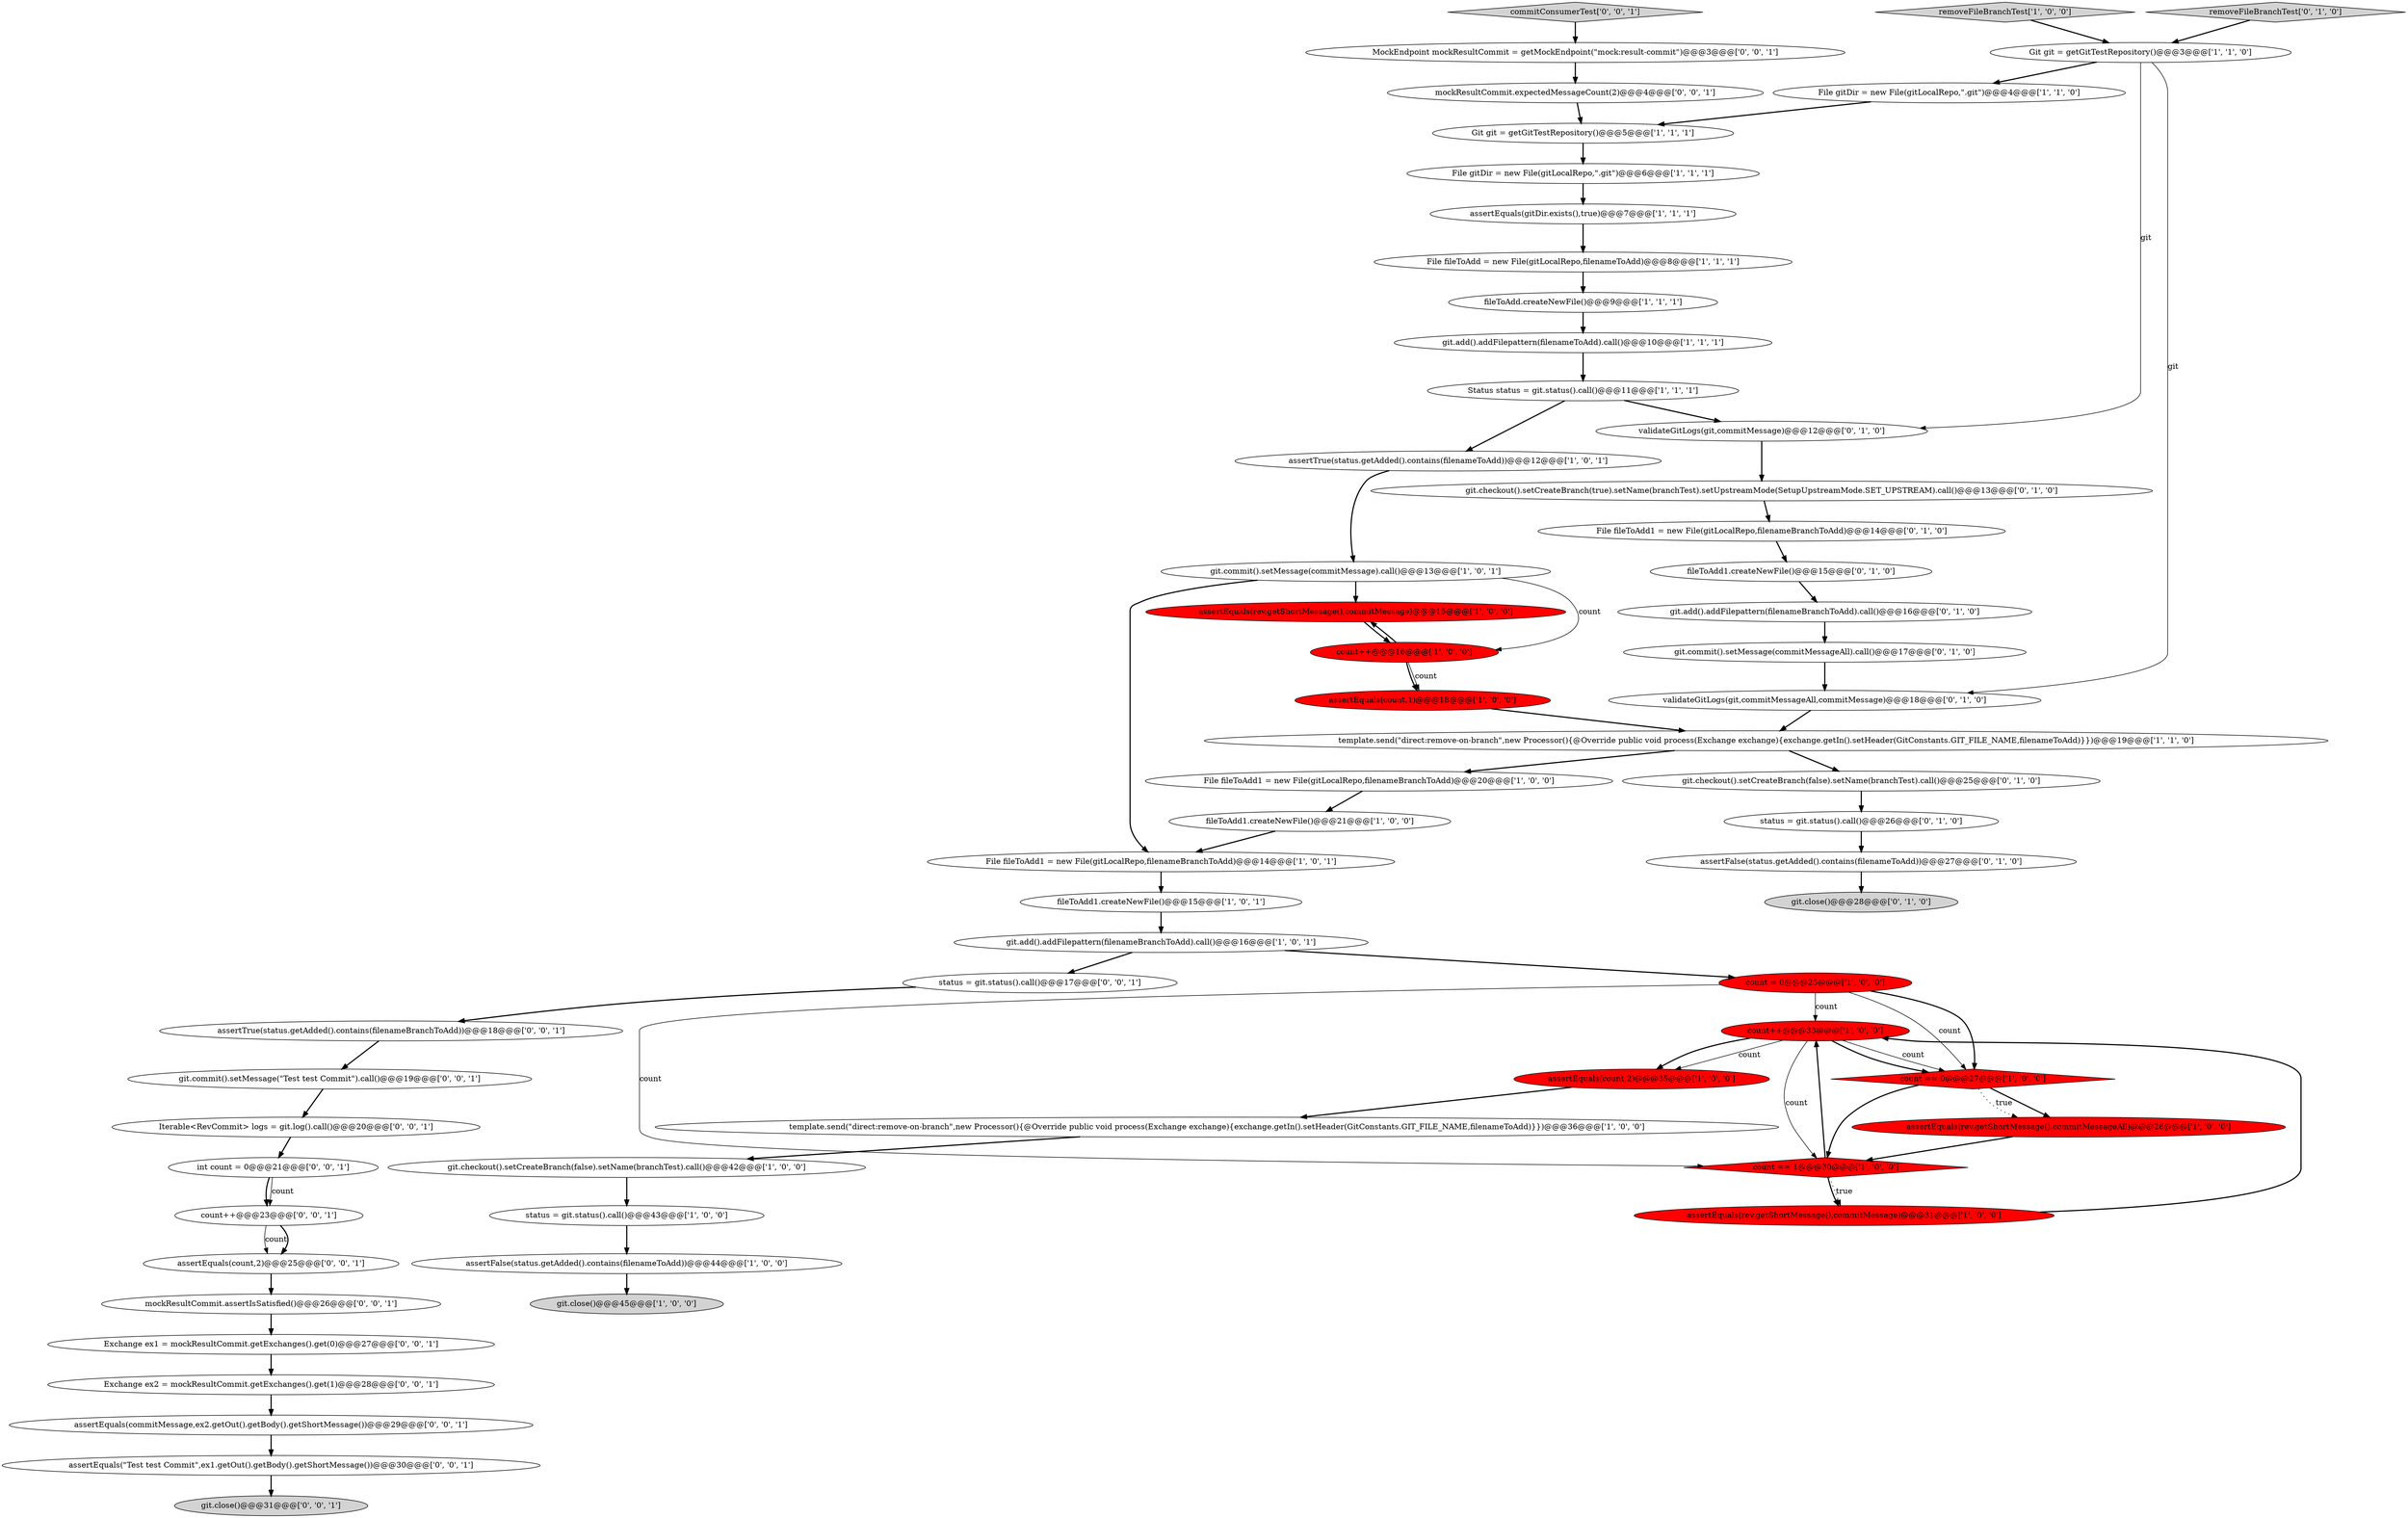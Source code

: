 digraph {
0 [style = filled, label = "fileToAdd1.createNewFile()@@@21@@@['1', '0', '0']", fillcolor = white, shape = ellipse image = "AAA0AAABBB1BBB"];
7 [style = filled, label = "git.add().addFilepattern(filenameBranchToAdd).call()@@@16@@@['1', '0', '1']", fillcolor = white, shape = ellipse image = "AAA0AAABBB1BBB"];
52 [style = filled, label = "mockResultCommit.assertIsSatisfied()@@@26@@@['0', '0', '1']", fillcolor = white, shape = ellipse image = "AAA0AAABBB3BBB"];
22 [style = filled, label = "assertEquals(rev.getShortMessage(),commitMessage)@@@15@@@['1', '0', '0']", fillcolor = red, shape = ellipse image = "AAA1AAABBB1BBB"];
34 [style = filled, label = "assertFalse(status.getAdded().contains(filenameToAdd))@@@27@@@['0', '1', '0']", fillcolor = white, shape = ellipse image = "AAA0AAABBB2BBB"];
37 [style = filled, label = "git.add().addFilepattern(filenameBranchToAdd).call()@@@16@@@['0', '1', '0']", fillcolor = white, shape = ellipse image = "AAA0AAABBB2BBB"];
60 [style = filled, label = "Exchange ex1 = mockResultCommit.getExchanges().get(0)@@@27@@@['0', '0', '1']", fillcolor = white, shape = ellipse image = "AAA0AAABBB3BBB"];
33 [style = filled, label = "git.close()@@@28@@@['0', '1', '0']", fillcolor = lightgray, shape = ellipse image = "AAA0AAABBB2BBB"];
56 [style = filled, label = "int count = 0@@@21@@@['0', '0', '1']", fillcolor = white, shape = ellipse image = "AAA0AAABBB3BBB"];
40 [style = filled, label = "removeFileBranchTest['0', '1', '0']", fillcolor = lightgray, shape = diamond image = "AAA0AAABBB2BBB"];
9 [style = filled, label = "assertTrue(status.getAdded().contains(filenameToAdd))@@@12@@@['1', '0', '1']", fillcolor = white, shape = ellipse image = "AAA0AAABBB1BBB"];
36 [style = filled, label = "validateGitLogs(git,commitMessage)@@@12@@@['0', '1', '0']", fillcolor = white, shape = ellipse image = "AAA0AAABBB2BBB"];
19 [style = filled, label = "Status status = git.status().call()@@@11@@@['1', '1', '1']", fillcolor = white, shape = ellipse image = "AAA0AAABBB1BBB"];
55 [style = filled, label = "assertTrue(status.getAdded().contains(filenameBranchToAdd))@@@18@@@['0', '0', '1']", fillcolor = white, shape = ellipse image = "AAA0AAABBB3BBB"];
39 [style = filled, label = "git.checkout().setCreateBranch(false).setName(branchTest).call()@@@25@@@['0', '1', '0']", fillcolor = white, shape = ellipse image = "AAA0AAABBB2BBB"];
59 [style = filled, label = "Exchange ex2 = mockResultCommit.getExchanges().get(1)@@@28@@@['0', '0', '1']", fillcolor = white, shape = ellipse image = "AAA0AAABBB3BBB"];
8 [style = filled, label = "git.checkout().setCreateBranch(false).setName(branchTest).call()@@@42@@@['1', '0', '0']", fillcolor = white, shape = ellipse image = "AAA0AAABBB1BBB"];
30 [style = filled, label = "File gitDir = new File(gitLocalRepo,\".git\")@@@6@@@['1', '1', '1']", fillcolor = white, shape = ellipse image = "AAA0AAABBB1BBB"];
28 [style = filled, label = "git.commit().setMessage(commitMessage).call()@@@13@@@['1', '0', '1']", fillcolor = white, shape = ellipse image = "AAA0AAABBB1BBB"];
11 [style = filled, label = "fileToAdd.createNewFile()@@@9@@@['1', '1', '1']", fillcolor = white, shape = ellipse image = "AAA0AAABBB1BBB"];
38 [style = filled, label = "git.commit().setMessage(commitMessageAll).call()@@@17@@@['0', '1', '0']", fillcolor = white, shape = ellipse image = "AAA0AAABBB2BBB"];
48 [style = filled, label = "git.commit().setMessage(\"Test test Commit\").call()@@@19@@@['0', '0', '1']", fillcolor = white, shape = ellipse image = "AAA0AAABBB3BBB"];
26 [style = filled, label = "assertEquals(rev.getShortMessage(),commitMessage)@@@31@@@['1', '0', '0']", fillcolor = red, shape = ellipse image = "AAA1AAABBB1BBB"];
17 [style = filled, label = "assertEquals(count,2)@@@35@@@['1', '0', '0']", fillcolor = red, shape = ellipse image = "AAA1AAABBB1BBB"];
32 [style = filled, label = "status = git.status().call()@@@43@@@['1', '0', '0']", fillcolor = white, shape = ellipse image = "AAA0AAABBB1BBB"];
35 [style = filled, label = "validateGitLogs(git,commitMessageAll,commitMessage)@@@18@@@['0', '1', '0']", fillcolor = white, shape = ellipse image = "AAA0AAABBB2BBB"];
18 [style = filled, label = "Git git = getGitTestRepository()@@@5@@@['1', '1', '1']", fillcolor = white, shape = ellipse image = "AAA0AAABBB1BBB"];
42 [style = filled, label = "fileToAdd1.createNewFile()@@@15@@@['0', '1', '0']", fillcolor = white, shape = ellipse image = "AAA0AAABBB2BBB"];
44 [style = filled, label = "git.checkout().setCreateBranch(true).setName(branchTest).setUpstreamMode(SetupUpstreamMode.SET_UPSTREAM).call()@@@13@@@['0', '1', '0']", fillcolor = white, shape = ellipse image = "AAA0AAABBB2BBB"];
47 [style = filled, label = "git.close()@@@31@@@['0', '0', '1']", fillcolor = lightgray, shape = ellipse image = "AAA0AAABBB3BBB"];
4 [style = filled, label = "git.add().addFilepattern(filenameToAdd).call()@@@10@@@['1', '1', '1']", fillcolor = white, shape = ellipse image = "AAA0AAABBB1BBB"];
24 [style = filled, label = "File fileToAdd = new File(gitLocalRepo,filenameToAdd)@@@8@@@['1', '1', '1']", fillcolor = white, shape = ellipse image = "AAA0AAABBB1BBB"];
43 [style = filled, label = "status = git.status().call()@@@26@@@['0', '1', '0']", fillcolor = white, shape = ellipse image = "AAA0AAABBB2BBB"];
3 [style = filled, label = "assertFalse(status.getAdded().contains(filenameToAdd))@@@44@@@['1', '0', '0']", fillcolor = white, shape = ellipse image = "AAA0AAABBB1BBB"];
21 [style = filled, label = "Git git = getGitTestRepository()@@@3@@@['1', '1', '0']", fillcolor = white, shape = ellipse image = "AAA0AAABBB1BBB"];
45 [style = filled, label = "assertEquals(commitMessage,ex2.getOut().getBody().getShortMessage())@@@29@@@['0', '0', '1']", fillcolor = white, shape = ellipse image = "AAA0AAABBB3BBB"];
46 [style = filled, label = "commitConsumerTest['0', '0', '1']", fillcolor = lightgray, shape = diamond image = "AAA0AAABBB3BBB"];
49 [style = filled, label = "MockEndpoint mockResultCommit = getMockEndpoint(\"mock:result-commit\")@@@3@@@['0', '0', '1']", fillcolor = white, shape = ellipse image = "AAA0AAABBB3BBB"];
16 [style = filled, label = "count++@@@33@@@['1', '0', '0']", fillcolor = red, shape = ellipse image = "AAA1AAABBB1BBB"];
5 [style = filled, label = "git.close()@@@45@@@['1', '0', '0']", fillcolor = lightgray, shape = ellipse image = "AAA0AAABBB1BBB"];
12 [style = filled, label = "assertEquals(gitDir.exists(),true)@@@7@@@['1', '1', '1']", fillcolor = white, shape = ellipse image = "AAA0AAABBB1BBB"];
31 [style = filled, label = "File fileToAdd1 = new File(gitLocalRepo,filenameBranchToAdd)@@@20@@@['1', '0', '0']", fillcolor = white, shape = ellipse image = "AAA0AAABBB1BBB"];
1 [style = filled, label = "assertEquals(count,1)@@@18@@@['1', '0', '0']", fillcolor = red, shape = ellipse image = "AAA1AAABBB1BBB"];
6 [style = filled, label = "File gitDir = new File(gitLocalRepo,\".git\")@@@4@@@['1', '1', '0']", fillcolor = white, shape = ellipse image = "AAA0AAABBB1BBB"];
41 [style = filled, label = "File fileToAdd1 = new File(gitLocalRepo,filenameBranchToAdd)@@@14@@@['0', '1', '0']", fillcolor = white, shape = ellipse image = "AAA0AAABBB2BBB"];
50 [style = filled, label = "count++@@@23@@@['0', '0', '1']", fillcolor = white, shape = ellipse image = "AAA0AAABBB3BBB"];
51 [style = filled, label = "Iterable<RevCommit> logs = git.log().call()@@@20@@@['0', '0', '1']", fillcolor = white, shape = ellipse image = "AAA0AAABBB3BBB"];
14 [style = filled, label = "removeFileBranchTest['1', '0', '0']", fillcolor = lightgray, shape = diamond image = "AAA0AAABBB1BBB"];
54 [style = filled, label = "assertEquals(count,2)@@@25@@@['0', '0', '1']", fillcolor = white, shape = ellipse image = "AAA0AAABBB3BBB"];
58 [style = filled, label = "status = git.status().call()@@@17@@@['0', '0', '1']", fillcolor = white, shape = ellipse image = "AAA0AAABBB3BBB"];
23 [style = filled, label = "count == 0@@@27@@@['1', '0', '0']", fillcolor = red, shape = diamond image = "AAA1AAABBB1BBB"];
13 [style = filled, label = "assertEquals(rev.getShortMessage(),commitMessageAll)@@@28@@@['1', '0', '0']", fillcolor = red, shape = ellipse image = "AAA1AAABBB1BBB"];
2 [style = filled, label = "fileToAdd1.createNewFile()@@@15@@@['1', '0', '1']", fillcolor = white, shape = ellipse image = "AAA0AAABBB1BBB"];
25 [style = filled, label = "template.send(\"direct:remove-on-branch\",new Processor(){@Override public void process(Exchange exchange){exchange.getIn().setHeader(GitConstants.GIT_FILE_NAME,filenameToAdd)}})@@@19@@@['1', '1', '0']", fillcolor = white, shape = ellipse image = "AAA0AAABBB1BBB"];
29 [style = filled, label = "count++@@@16@@@['1', '0', '0']", fillcolor = red, shape = ellipse image = "AAA1AAABBB1BBB"];
10 [style = filled, label = "template.send(\"direct:remove-on-branch\",new Processor(){@Override public void process(Exchange exchange){exchange.getIn().setHeader(GitConstants.GIT_FILE_NAME,filenameToAdd)}})@@@36@@@['1', '0', '0']", fillcolor = white, shape = ellipse image = "AAA0AAABBB1BBB"];
15 [style = filled, label = "File fileToAdd1 = new File(gitLocalRepo,filenameBranchToAdd)@@@14@@@['1', '0', '1']", fillcolor = white, shape = ellipse image = "AAA0AAABBB1BBB"];
53 [style = filled, label = "assertEquals(\"Test test Commit\",ex1.getOut().getBody().getShortMessage())@@@30@@@['0', '0', '1']", fillcolor = white, shape = ellipse image = "AAA0AAABBB3BBB"];
57 [style = filled, label = "mockResultCommit.expectedMessageCount(2)@@@4@@@['0', '0', '1']", fillcolor = white, shape = ellipse image = "AAA0AAABBB3BBB"];
27 [style = filled, label = "count == 1@@@30@@@['1', '0', '0']", fillcolor = red, shape = diamond image = "AAA1AAABBB1BBB"];
20 [style = filled, label = "count = 0@@@25@@@['1', '0', '0']", fillcolor = red, shape = ellipse image = "AAA1AAABBB1BBB"];
16->27 [style = solid, label="count"];
17->10 [style = bold, label=""];
54->52 [style = bold, label=""];
15->2 [style = bold, label=""];
42->37 [style = bold, label=""];
16->23 [style = solid, label="count"];
28->15 [style = bold, label=""];
7->58 [style = bold, label=""];
25->39 [style = bold, label=""];
20->16 [style = solid, label="count"];
23->27 [style = bold, label=""];
8->32 [style = bold, label=""];
21->6 [style = bold, label=""];
36->44 [style = bold, label=""];
20->27 [style = solid, label="count"];
6->18 [style = bold, label=""];
31->0 [style = bold, label=""];
59->45 [style = bold, label=""];
50->54 [style = solid, label="count"];
46->49 [style = bold, label=""];
11->4 [style = bold, label=""];
34->33 [style = bold, label=""];
4->19 [style = bold, label=""];
39->43 [style = bold, label=""];
27->26 [style = dotted, label="true"];
22->29 [style = bold, label=""];
18->30 [style = bold, label=""];
53->47 [style = bold, label=""];
51->56 [style = bold, label=""];
19->36 [style = bold, label=""];
45->53 [style = bold, label=""];
7->20 [style = bold, label=""];
12->24 [style = bold, label=""];
27->16 [style = bold, label=""];
16->23 [style = bold, label=""];
16->17 [style = bold, label=""];
57->18 [style = bold, label=""];
58->55 [style = bold, label=""];
60->59 [style = bold, label=""];
28->29 [style = solid, label="count"];
0->15 [style = bold, label=""];
25->31 [style = bold, label=""];
35->25 [style = bold, label=""];
9->28 [style = bold, label=""];
16->17 [style = solid, label="count"];
26->16 [style = bold, label=""];
55->48 [style = bold, label=""];
3->5 [style = bold, label=""];
30->12 [style = bold, label=""];
13->27 [style = bold, label=""];
48->51 [style = bold, label=""];
52->60 [style = bold, label=""];
20->23 [style = solid, label="count"];
20->23 [style = bold, label=""];
10->8 [style = bold, label=""];
19->9 [style = bold, label=""];
23->13 [style = bold, label=""];
24->11 [style = bold, label=""];
37->38 [style = bold, label=""];
56->50 [style = bold, label=""];
23->13 [style = dotted, label="true"];
29->1 [style = solid, label="count"];
44->41 [style = bold, label=""];
56->50 [style = solid, label="count"];
21->36 [style = solid, label="git"];
29->22 [style = bold, label=""];
29->1 [style = bold, label=""];
2->7 [style = bold, label=""];
49->57 [style = bold, label=""];
38->35 [style = bold, label=""];
50->54 [style = bold, label=""];
32->3 [style = bold, label=""];
43->34 [style = bold, label=""];
1->25 [style = bold, label=""];
41->42 [style = bold, label=""];
14->21 [style = bold, label=""];
28->22 [style = bold, label=""];
40->21 [style = bold, label=""];
21->35 [style = solid, label="git"];
27->26 [style = bold, label=""];
}

